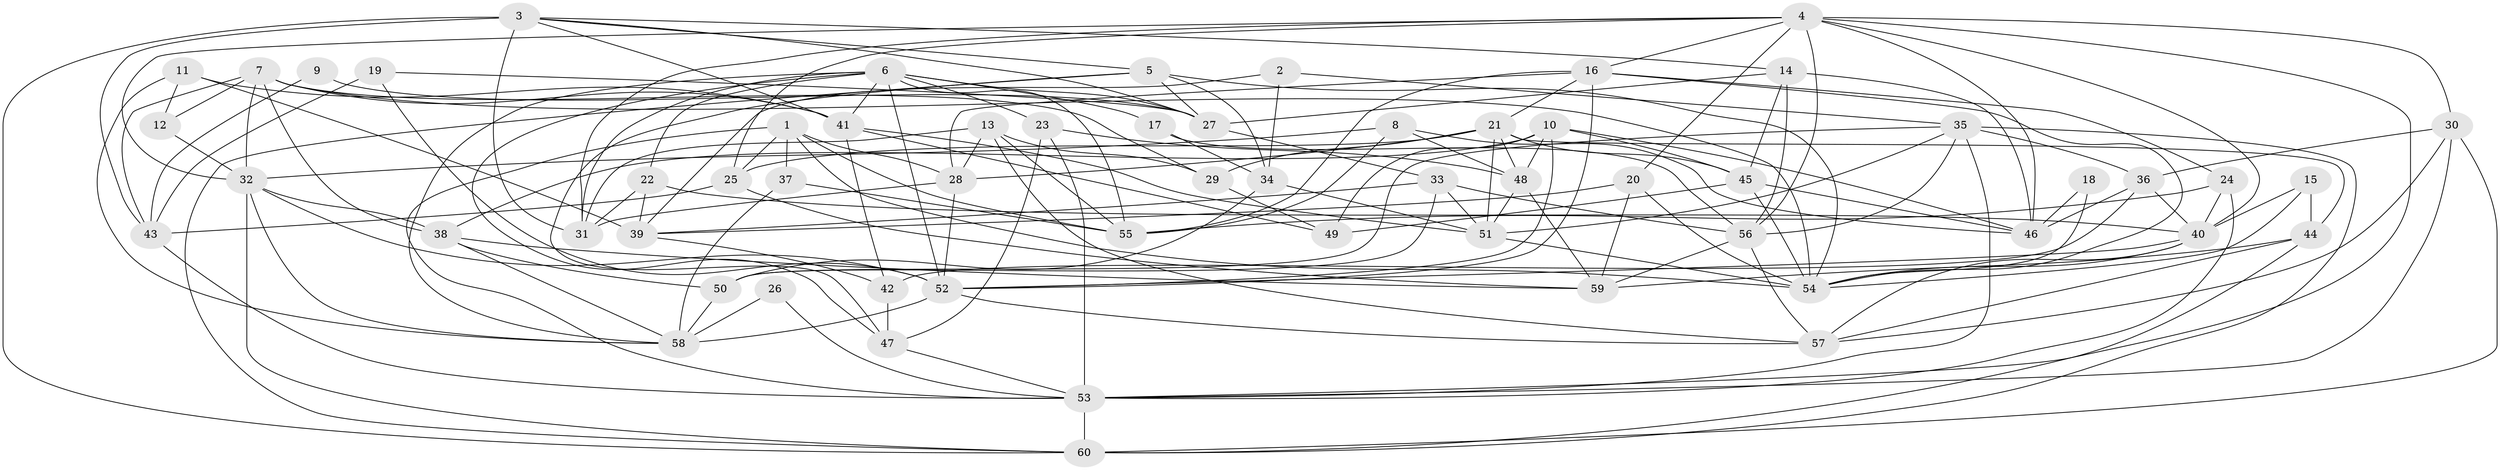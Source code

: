 // original degree distribution, {3: 0.29411764705882354, 5: 0.15966386554621848, 4: 0.2689075630252101, 6: 0.09243697478991597, 7: 0.04201680672268908, 2: 0.12605042016806722, 8: 0.008403361344537815, 9: 0.008403361344537815}
// Generated by graph-tools (version 1.1) at 2025/26/03/09/25 03:26:19]
// undirected, 60 vertices, 170 edges
graph export_dot {
graph [start="1"]
  node [color=gray90,style=filled];
  1;
  2;
  3;
  4;
  5;
  6;
  7;
  8;
  9;
  10;
  11;
  12;
  13;
  14;
  15;
  16;
  17;
  18;
  19;
  20;
  21;
  22;
  23;
  24;
  25;
  26;
  27;
  28;
  29;
  30;
  31;
  32;
  33;
  34;
  35;
  36;
  37;
  38;
  39;
  40;
  41;
  42;
  43;
  44;
  45;
  46;
  47;
  48;
  49;
  50;
  51;
  52;
  53;
  54;
  55;
  56;
  57;
  58;
  59;
  60;
  1 -- 25 [weight=1.0];
  1 -- 28 [weight=1.0];
  1 -- 37 [weight=1.0];
  1 -- 53 [weight=1.0];
  1 -- 54 [weight=1.0];
  1 -- 55 [weight=1.0];
  2 -- 34 [weight=1.0];
  2 -- 35 [weight=1.0];
  2 -- 39 [weight=1.0];
  3 -- 5 [weight=1.0];
  3 -- 14 [weight=1.0];
  3 -- 27 [weight=1.0];
  3 -- 31 [weight=1.0];
  3 -- 41 [weight=1.0];
  3 -- 43 [weight=1.0];
  3 -- 60 [weight=1.0];
  4 -- 16 [weight=1.0];
  4 -- 20 [weight=1.0];
  4 -- 25 [weight=1.0];
  4 -- 30 [weight=1.0];
  4 -- 31 [weight=1.0];
  4 -- 32 [weight=1.0];
  4 -- 40 [weight=1.0];
  4 -- 46 [weight=1.0];
  4 -- 53 [weight=1.0];
  4 -- 56 [weight=1.0];
  5 -- 27 [weight=1.0];
  5 -- 34 [weight=1.0];
  5 -- 47 [weight=1.0];
  5 -- 54 [weight=1.0];
  5 -- 60 [weight=1.0];
  6 -- 17 [weight=1.0];
  6 -- 22 [weight=1.0];
  6 -- 23 [weight=1.0];
  6 -- 27 [weight=1.0];
  6 -- 31 [weight=1.0];
  6 -- 41 [weight=1.0];
  6 -- 47 [weight=1.0];
  6 -- 52 [weight=2.0];
  6 -- 55 [weight=1.0];
  6 -- 58 [weight=1.0];
  7 -- 12 [weight=1.0];
  7 -- 29 [weight=1.0];
  7 -- 32 [weight=1.0];
  7 -- 38 [weight=1.0];
  7 -- 41 [weight=1.0];
  7 -- 43 [weight=1.0];
  7 -- 54 [weight=1.0];
  8 -- 32 [weight=1.0];
  8 -- 46 [weight=1.0];
  8 -- 48 [weight=1.0];
  8 -- 55 [weight=1.0];
  9 -- 27 [weight=1.0];
  9 -- 43 [weight=1.0];
  10 -- 38 [weight=1.0];
  10 -- 45 [weight=1.0];
  10 -- 46 [weight=1.0];
  10 -- 48 [weight=1.0];
  10 -- 49 [weight=1.0];
  10 -- 52 [weight=1.0];
  11 -- 12 [weight=1.0];
  11 -- 39 [weight=1.0];
  11 -- 41 [weight=1.0];
  11 -- 58 [weight=1.0];
  12 -- 32 [weight=1.0];
  13 -- 28 [weight=1.0];
  13 -- 29 [weight=1.0];
  13 -- 31 [weight=1.0];
  13 -- 55 [weight=1.0];
  13 -- 57 [weight=1.0];
  14 -- 27 [weight=1.0];
  14 -- 45 [weight=1.0];
  14 -- 46 [weight=1.0];
  14 -- 56 [weight=1.0];
  15 -- 40 [weight=1.0];
  15 -- 44 [weight=1.0];
  15 -- 54 [weight=1.0];
  16 -- 21 [weight=1.0];
  16 -- 24 [weight=1.0];
  16 -- 28 [weight=1.0];
  16 -- 52 [weight=1.0];
  16 -- 54 [weight=1.0];
  16 -- 55 [weight=1.0];
  17 -- 34 [weight=1.0];
  17 -- 56 [weight=1.0];
  18 -- 46 [weight=1.0];
  18 -- 54 [weight=1.0];
  19 -- 27 [weight=1.0];
  19 -- 43 [weight=1.0];
  19 -- 52 [weight=1.0];
  20 -- 39 [weight=1.0];
  20 -- 54 [weight=1.0];
  20 -- 59 [weight=1.0];
  21 -- 25 [weight=1.0];
  21 -- 28 [weight=1.0];
  21 -- 29 [weight=1.0];
  21 -- 44 [weight=1.0];
  21 -- 45 [weight=1.0];
  21 -- 48 [weight=2.0];
  21 -- 51 [weight=1.0];
  22 -- 31 [weight=1.0];
  22 -- 39 [weight=1.0];
  22 -- 40 [weight=1.0];
  23 -- 47 [weight=1.0];
  23 -- 48 [weight=1.0];
  23 -- 53 [weight=2.0];
  24 -- 40 [weight=1.0];
  24 -- 53 [weight=1.0];
  24 -- 55 [weight=1.0];
  25 -- 43 [weight=1.0];
  25 -- 59 [weight=1.0];
  26 -- 53 [weight=1.0];
  26 -- 58 [weight=1.0];
  27 -- 33 [weight=1.0];
  28 -- 31 [weight=1.0];
  28 -- 52 [weight=1.0];
  29 -- 49 [weight=1.0];
  30 -- 36 [weight=1.0];
  30 -- 53 [weight=1.0];
  30 -- 57 [weight=1.0];
  30 -- 60 [weight=1.0];
  32 -- 38 [weight=2.0];
  32 -- 52 [weight=1.0];
  32 -- 58 [weight=1.0];
  32 -- 60 [weight=1.0];
  33 -- 39 [weight=1.0];
  33 -- 50 [weight=1.0];
  33 -- 51 [weight=1.0];
  33 -- 56 [weight=1.0];
  34 -- 50 [weight=1.0];
  34 -- 51 [weight=1.0];
  35 -- 36 [weight=1.0];
  35 -- 50 [weight=1.0];
  35 -- 51 [weight=1.0];
  35 -- 53 [weight=1.0];
  35 -- 56 [weight=1.0];
  35 -- 60 [weight=1.0];
  36 -- 40 [weight=1.0];
  36 -- 42 [weight=1.0];
  36 -- 46 [weight=1.0];
  37 -- 55 [weight=1.0];
  37 -- 58 [weight=3.0];
  38 -- 50 [weight=1.0];
  38 -- 58 [weight=1.0];
  38 -- 59 [weight=1.0];
  39 -- 42 [weight=1.0];
  40 -- 52 [weight=1.0];
  40 -- 54 [weight=1.0];
  40 -- 57 [weight=1.0];
  41 -- 42 [weight=1.0];
  41 -- 49 [weight=1.0];
  41 -- 51 [weight=1.0];
  42 -- 47 [weight=1.0];
  43 -- 53 [weight=1.0];
  44 -- 57 [weight=1.0];
  44 -- 59 [weight=1.0];
  44 -- 60 [weight=1.0];
  45 -- 46 [weight=1.0];
  45 -- 49 [weight=1.0];
  45 -- 54 [weight=2.0];
  47 -- 53 [weight=1.0];
  48 -- 51 [weight=1.0];
  48 -- 59 [weight=1.0];
  50 -- 58 [weight=1.0];
  51 -- 54 [weight=2.0];
  52 -- 57 [weight=1.0];
  52 -- 58 [weight=1.0];
  53 -- 60 [weight=1.0];
  56 -- 57 [weight=1.0];
  56 -- 59 [weight=1.0];
}

